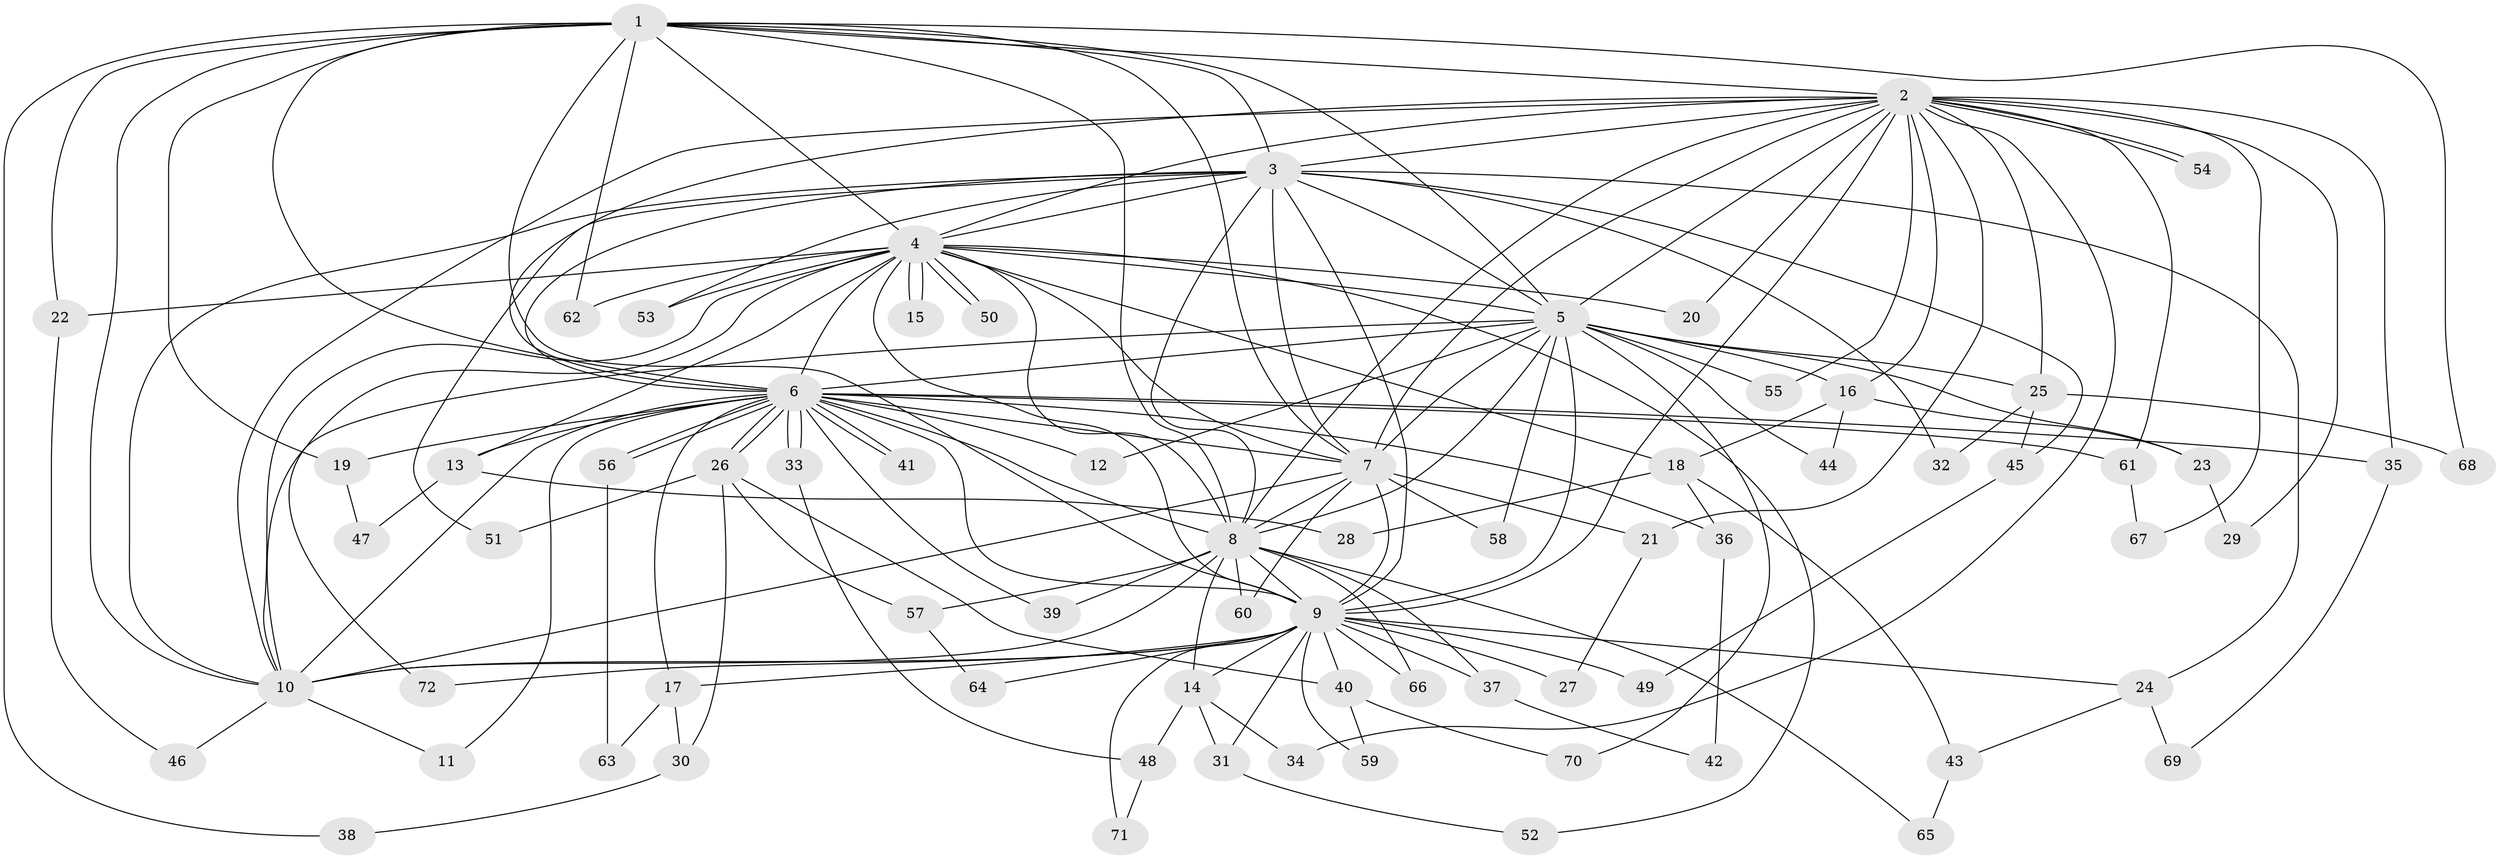 // coarse degree distribution, {12: 0.019230769230769232, 18: 0.038461538461538464, 15: 0.019230769230769232, 16: 0.038461538461538464, 25: 0.019230769230769232, 14: 0.019230769230769232, 2: 0.46153846153846156, 4: 0.07692307692307693, 5: 0.038461538461538464, 6: 0.038461538461538464, 3: 0.23076923076923078}
// Generated by graph-tools (version 1.1) at 2025/41/03/06/25 10:41:35]
// undirected, 72 vertices, 169 edges
graph export_dot {
graph [start="1"]
  node [color=gray90,style=filled];
  1;
  2;
  3;
  4;
  5;
  6;
  7;
  8;
  9;
  10;
  11;
  12;
  13;
  14;
  15;
  16;
  17;
  18;
  19;
  20;
  21;
  22;
  23;
  24;
  25;
  26;
  27;
  28;
  29;
  30;
  31;
  32;
  33;
  34;
  35;
  36;
  37;
  38;
  39;
  40;
  41;
  42;
  43;
  44;
  45;
  46;
  47;
  48;
  49;
  50;
  51;
  52;
  53;
  54;
  55;
  56;
  57;
  58;
  59;
  60;
  61;
  62;
  63;
  64;
  65;
  66;
  67;
  68;
  69;
  70;
  71;
  72;
  1 -- 2;
  1 -- 3;
  1 -- 4;
  1 -- 5;
  1 -- 6;
  1 -- 7;
  1 -- 8;
  1 -- 9;
  1 -- 10;
  1 -- 19;
  1 -- 22;
  1 -- 38;
  1 -- 62;
  1 -- 68;
  2 -- 3;
  2 -- 4;
  2 -- 5;
  2 -- 6;
  2 -- 7;
  2 -- 8;
  2 -- 9;
  2 -- 10;
  2 -- 16;
  2 -- 20;
  2 -- 21;
  2 -- 25;
  2 -- 29;
  2 -- 34;
  2 -- 35;
  2 -- 54;
  2 -- 54;
  2 -- 55;
  2 -- 61;
  2 -- 67;
  3 -- 4;
  3 -- 5;
  3 -- 6;
  3 -- 7;
  3 -- 8;
  3 -- 9;
  3 -- 10;
  3 -- 24;
  3 -- 32;
  3 -- 45;
  3 -- 51;
  3 -- 53;
  4 -- 5;
  4 -- 6;
  4 -- 7;
  4 -- 8;
  4 -- 9;
  4 -- 10;
  4 -- 13;
  4 -- 15;
  4 -- 15;
  4 -- 18;
  4 -- 20;
  4 -- 22;
  4 -- 50;
  4 -- 50;
  4 -- 52;
  4 -- 53;
  4 -- 62;
  4 -- 72;
  5 -- 6;
  5 -- 7;
  5 -- 8;
  5 -- 9;
  5 -- 10;
  5 -- 12;
  5 -- 16;
  5 -- 23;
  5 -- 25;
  5 -- 44;
  5 -- 55;
  5 -- 58;
  5 -- 70;
  6 -- 7;
  6 -- 8;
  6 -- 9;
  6 -- 10;
  6 -- 11;
  6 -- 12;
  6 -- 13;
  6 -- 17;
  6 -- 19;
  6 -- 26;
  6 -- 26;
  6 -- 33;
  6 -- 33;
  6 -- 35;
  6 -- 36;
  6 -- 39;
  6 -- 41;
  6 -- 41;
  6 -- 56;
  6 -- 56;
  6 -- 61;
  7 -- 8;
  7 -- 9;
  7 -- 10;
  7 -- 21;
  7 -- 58;
  7 -- 60;
  8 -- 9;
  8 -- 10;
  8 -- 14;
  8 -- 37;
  8 -- 39;
  8 -- 57;
  8 -- 60;
  8 -- 65;
  8 -- 66;
  9 -- 10;
  9 -- 14;
  9 -- 17;
  9 -- 24;
  9 -- 27;
  9 -- 31;
  9 -- 37;
  9 -- 40;
  9 -- 49;
  9 -- 59;
  9 -- 64;
  9 -- 66;
  9 -- 71;
  9 -- 72;
  10 -- 11;
  10 -- 46;
  13 -- 28;
  13 -- 47;
  14 -- 31;
  14 -- 34;
  14 -- 48;
  16 -- 18;
  16 -- 23;
  16 -- 44;
  17 -- 30;
  17 -- 63;
  18 -- 28;
  18 -- 36;
  18 -- 43;
  19 -- 47;
  21 -- 27;
  22 -- 46;
  23 -- 29;
  24 -- 43;
  24 -- 69;
  25 -- 32;
  25 -- 45;
  25 -- 68;
  26 -- 30;
  26 -- 40;
  26 -- 51;
  26 -- 57;
  30 -- 38;
  31 -- 52;
  33 -- 48;
  35 -- 69;
  36 -- 42;
  37 -- 42;
  40 -- 59;
  40 -- 70;
  43 -- 65;
  45 -- 49;
  48 -- 71;
  56 -- 63;
  57 -- 64;
  61 -- 67;
}
